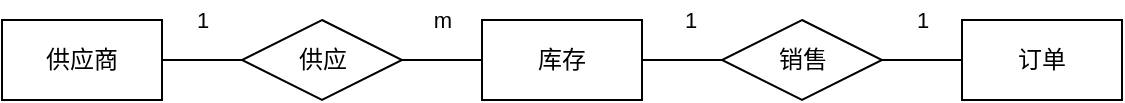 <mxfile>
    <diagram id="qThY-vAR-mHnjs0oAv6M" name="第 1 页">
        <mxGraphModel dx="895" dy="358" grid="1" gridSize="10" guides="1" tooltips="1" connect="1" arrows="1" fold="1" page="1" pageScale="1" pageWidth="827" pageHeight="1169" math="0" shadow="0">
            <root>
                <mxCell id="0"/>
                <mxCell id="1" parent="0"/>
                <mxCell id="2" value="供应商" style="rounded=0;whiteSpace=wrap;html=1;" vertex="1" parent="1">
                    <mxGeometry x="80" y="110" width="80" height="40" as="geometry"/>
                </mxCell>
                <mxCell id="3" value="库存" style="rounded=0;whiteSpace=wrap;html=1;" vertex="1" parent="1">
                    <mxGeometry x="320" y="110" width="80" height="40" as="geometry"/>
                </mxCell>
                <mxCell id="4" value="订单" style="rounded=0;whiteSpace=wrap;html=1;" vertex="1" parent="1">
                    <mxGeometry x="560" y="110" width="80" height="40" as="geometry"/>
                </mxCell>
                <mxCell id="15" style="edgeStyle=none;shape=connector;rounded=1;html=1;exitX=1;exitY=0.5;exitDx=0;exitDy=0;entryX=0;entryY=0.5;entryDx=0;entryDy=0;labelBackgroundColor=default;fontFamily=Helvetica;fontSize=11;fontColor=default;endArrow=none;strokeColor=default;" edge="1" parent="1" source="5" target="3">
                    <mxGeometry relative="1" as="geometry"/>
                </mxCell>
                <mxCell id="16" value="" style="edgeStyle=none;shape=connector;rounded=1;html=1;labelBackgroundColor=default;fontFamily=Helvetica;fontSize=11;fontColor=default;endArrow=none;strokeColor=default;" edge="1" parent="1" source="5" target="2">
                    <mxGeometry relative="1" as="geometry"/>
                </mxCell>
                <mxCell id="5" value="供应" style="shape=rhombus;html=1;dashed=0;whitespace=wrap;perimeter=rhombusPerimeter;" vertex="1" parent="1">
                    <mxGeometry x="200" y="110" width="80" height="40" as="geometry"/>
                </mxCell>
                <mxCell id="17" value="" style="edgeStyle=none;shape=connector;rounded=1;html=1;labelBackgroundColor=default;fontFamily=Helvetica;fontSize=11;fontColor=default;endArrow=none;strokeColor=default;" edge="1" parent="1" source="6" target="3">
                    <mxGeometry relative="1" as="geometry"/>
                </mxCell>
                <mxCell id="18" value="" style="edgeStyle=none;shape=connector;rounded=1;html=1;labelBackgroundColor=default;fontFamily=Helvetica;fontSize=11;fontColor=default;endArrow=none;strokeColor=default;" edge="1" parent="1" source="6" target="4">
                    <mxGeometry relative="1" as="geometry"/>
                </mxCell>
                <mxCell id="6" value="销售" style="shape=rhombus;html=1;dashed=0;whitespace=wrap;perimeter=rhombusPerimeter;" vertex="1" parent="1">
                    <mxGeometry x="440" y="110" width="80" height="40" as="geometry"/>
                </mxCell>
                <mxCell id="11" value="1" style="text;html=1;align=center;verticalAlign=middle;resizable=0;points=[];autosize=1;strokeColor=none;fillColor=none;fontSize=11;fontFamily=Helvetica;fontColor=default;" vertex="1" parent="1">
                    <mxGeometry x="170" y="100" width="20" height="20" as="geometry"/>
                </mxCell>
                <mxCell id="12" value="m" style="text;html=1;align=center;verticalAlign=middle;resizable=0;points=[];autosize=1;strokeColor=none;fillColor=none;fontSize=11;fontFamily=Helvetica;fontColor=default;" vertex="1" parent="1">
                    <mxGeometry x="290" y="100" width="20" height="20" as="geometry"/>
                </mxCell>
                <mxCell id="13" value="1" style="text;html=1;align=center;verticalAlign=middle;resizable=0;points=[];autosize=1;strokeColor=none;fillColor=none;fontSize=11;fontFamily=Helvetica;fontColor=default;" vertex="1" parent="1">
                    <mxGeometry x="413.5" y="100" width="20" height="20" as="geometry"/>
                </mxCell>
                <mxCell id="14" value="1" style="text;html=1;align=center;verticalAlign=middle;resizable=0;points=[];autosize=1;strokeColor=none;fillColor=none;fontSize=11;fontFamily=Helvetica;fontColor=default;" vertex="1" parent="1">
                    <mxGeometry x="530" y="100" width="20" height="20" as="geometry"/>
                </mxCell>
            </root>
        </mxGraphModel>
    </diagram>
</mxfile>